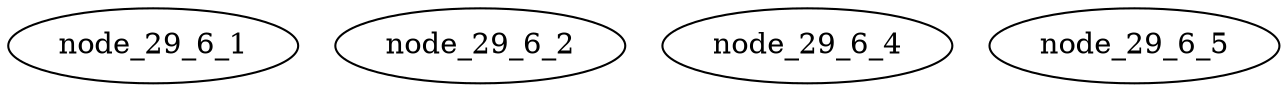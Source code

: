 digraph graph_29_6
{
	{
		node_29_6_1
		node_29_6_2
	}

	subgraph sub_29_6_3
	{
		node_29_6_4
		node_29_6_5
	}
}

